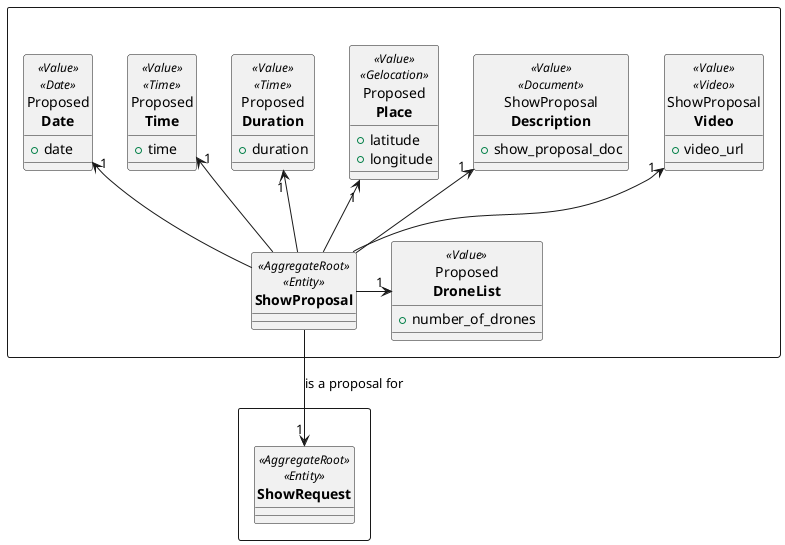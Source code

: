 @startuml domain

hide circles
skinparam node {
  BorderColor white
  BackgroundColor white
}

rectangle " " as showProposal_rec{

    entity "**ShowProposal**" as showProposal <<AggregateRoot>> <<Entity>>{}


    entity "Proposed\n**Date**" as showpropDate <<Value>> <<Date>>{
        + date
    }

    entity "Proposed\n**Time**" as showpropTime <<Value>> <<Time>>{
        + time
    }

    entity "Proposed\n**Duration**" as showpropDuration <<Value>> <<Time>>{
        + duration
    }

    entity "Proposed\n**Place**" as showpropPlace <<Value>> <<Gelocation>>{
        + latitude
        + longitude
    }

    entity "Proposed\n**DroneList**" as showpropDroneList <<Value>>{
        + number_of_drones
    }

    entity "ShowProposal\n**Description**" as showpropDescription <<Value>> <<Document>>{
        + show_proposal_doc
    }

    entity "ShowProposal\n**Video**" as showpropVideo <<Value>> <<Video>>{
        + video_url
    }

    showProposal -u-> "1" showpropDate
    showProposal -u-> "1" showpropTime
    showProposal -u-> "1" showpropDuration
    showProposal -u-> "1" showpropPlace
    showProposal -r-> "1" showpropDroneList
    showProposal -u-> "1" showpropDescription
    showProposal -u-> "1" showpropVideo

}

rectangle " " as showRequest_rec{

	entity "**ShowRequest**" as showRequest <<AggregateRoot>> <<Entity>>{}

}

showProposal -d-> "1" showRequest : is a proposal for

@enduml